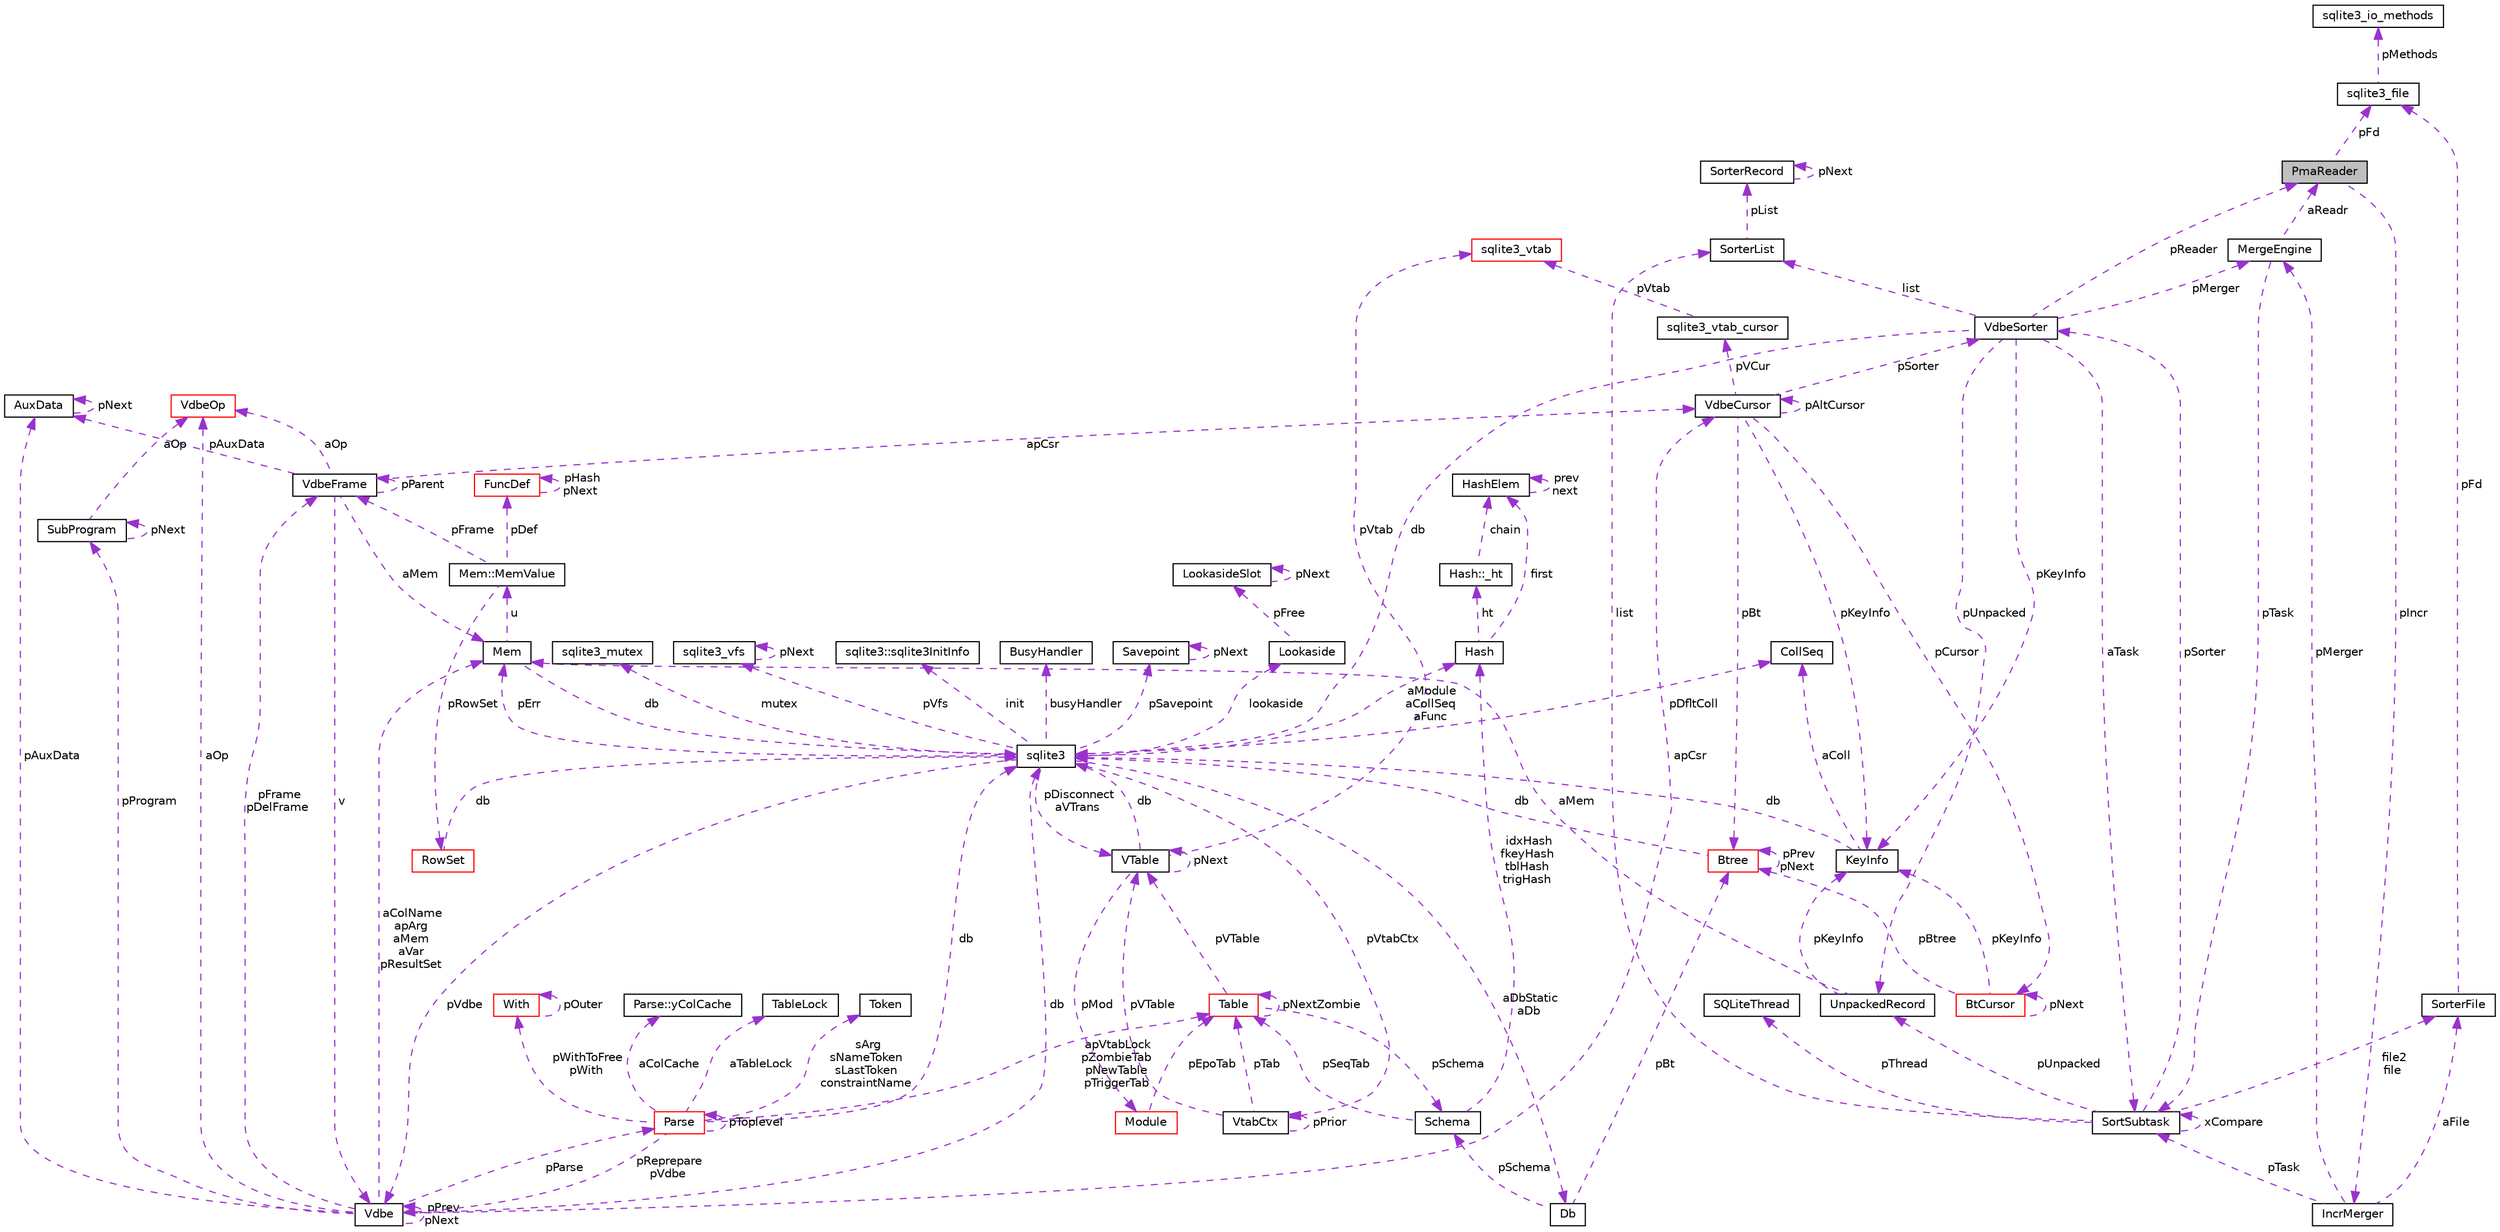 digraph "PmaReader"
{
  edge [fontname="Helvetica",fontsize="10",labelfontname="Helvetica",labelfontsize="10"];
  node [fontname="Helvetica",fontsize="10",shape=record];
  Node1 [label="PmaReader",height=0.2,width=0.4,color="black", fillcolor="grey75", style="filled", fontcolor="black"];
  Node2 -> Node1 [dir="back",color="darkorchid3",fontsize="10",style="dashed",label=" pFd" ,fontname="Helvetica"];
  Node2 [label="sqlite3_file",height=0.2,width=0.4,color="black", fillcolor="white", style="filled",URL="$structsqlite3__file.html"];
  Node3 -> Node2 [dir="back",color="darkorchid3",fontsize="10",style="dashed",label=" pMethods" ,fontname="Helvetica"];
  Node3 [label="sqlite3_io_methods",height=0.2,width=0.4,color="black", fillcolor="white", style="filled",URL="$structsqlite3__io__methods.html"];
  Node4 -> Node1 [dir="back",color="darkorchid3",fontsize="10",style="dashed",label=" pIncr" ,fontname="Helvetica"];
  Node4 [label="IncrMerger",height=0.2,width=0.4,color="black", fillcolor="white", style="filled",URL="$structIncrMerger.html"];
  Node5 -> Node4 [dir="back",color="darkorchid3",fontsize="10",style="dashed",label=" pMerger" ,fontname="Helvetica"];
  Node5 [label="MergeEngine",height=0.2,width=0.4,color="black", fillcolor="white", style="filled",URL="$structMergeEngine.html"];
  Node1 -> Node5 [dir="back",color="darkorchid3",fontsize="10",style="dashed",label=" aReadr" ,fontname="Helvetica"];
  Node6 -> Node5 [dir="back",color="darkorchid3",fontsize="10",style="dashed",label=" pTask" ,fontname="Helvetica"];
  Node6 [label="SortSubtask",height=0.2,width=0.4,color="black", fillcolor="white", style="filled",URL="$structSortSubtask.html"];
  Node7 -> Node6 [dir="back",color="darkorchid3",fontsize="10",style="dashed",label=" list" ,fontname="Helvetica"];
  Node7 [label="SorterList",height=0.2,width=0.4,color="black", fillcolor="white", style="filled",URL="$structSorterList.html"];
  Node8 -> Node7 [dir="back",color="darkorchid3",fontsize="10",style="dashed",label=" pList" ,fontname="Helvetica"];
  Node8 [label="SorterRecord",height=0.2,width=0.4,color="black", fillcolor="white", style="filled",URL="$structSorterRecord.html"];
  Node8 -> Node8 [dir="back",color="darkorchid3",fontsize="10",style="dashed",label=" pNext" ,fontname="Helvetica"];
  Node9 -> Node6 [dir="back",color="darkorchid3",fontsize="10",style="dashed",label=" pSorter" ,fontname="Helvetica"];
  Node9 [label="VdbeSorter",height=0.2,width=0.4,color="black", fillcolor="white", style="filled",URL="$structVdbeSorter.html"];
  Node7 -> Node9 [dir="back",color="darkorchid3",fontsize="10",style="dashed",label=" list" ,fontname="Helvetica"];
  Node10 -> Node9 [dir="back",color="darkorchid3",fontsize="10",style="dashed",label=" db" ,fontname="Helvetica"];
  Node10 [label="sqlite3",height=0.2,width=0.4,color="black", fillcolor="white", style="filled",URL="$structsqlite3.html"];
  Node11 -> Node10 [dir="back",color="darkorchid3",fontsize="10",style="dashed",label=" pErr" ,fontname="Helvetica"];
  Node11 [label="Mem",height=0.2,width=0.4,color="black", fillcolor="white", style="filled",URL="$structMem.html"];
  Node12 -> Node11 [dir="back",color="darkorchid3",fontsize="10",style="dashed",label=" u" ,fontname="Helvetica"];
  Node12 [label="Mem::MemValue",height=0.2,width=0.4,color="black", fillcolor="white", style="filled",URL="$unionMem_1_1MemValue.html"];
  Node13 -> Node12 [dir="back",color="darkorchid3",fontsize="10",style="dashed",label=" pFrame" ,fontname="Helvetica"];
  Node13 [label="VdbeFrame",height=0.2,width=0.4,color="black", fillcolor="white", style="filled",URL="$structVdbeFrame.html"];
  Node11 -> Node13 [dir="back",color="darkorchid3",fontsize="10",style="dashed",label=" aMem" ,fontname="Helvetica"];
  Node14 -> Node13 [dir="back",color="darkorchid3",fontsize="10",style="dashed",label=" v" ,fontname="Helvetica"];
  Node14 [label="Vdbe",height=0.2,width=0.4,color="black", fillcolor="white", style="filled",URL="$structVdbe.html"];
  Node11 -> Node14 [dir="back",color="darkorchid3",fontsize="10",style="dashed",label=" aColName\napArg\naMem\naVar\npResultSet" ,fontname="Helvetica"];
  Node14 -> Node14 [dir="back",color="darkorchid3",fontsize="10",style="dashed",label=" pPrev\npNext" ,fontname="Helvetica"];
  Node10 -> Node14 [dir="back",color="darkorchid3",fontsize="10",style="dashed",label=" db" ,fontname="Helvetica"];
  Node13 -> Node14 [dir="back",color="darkorchid3",fontsize="10",style="dashed",label=" pFrame\npDelFrame" ,fontname="Helvetica"];
  Node15 -> Node14 [dir="back",color="darkorchid3",fontsize="10",style="dashed",label=" pAuxData" ,fontname="Helvetica"];
  Node15 [label="AuxData",height=0.2,width=0.4,color="black", fillcolor="white", style="filled",URL="$structAuxData.html"];
  Node15 -> Node15 [dir="back",color="darkorchid3",fontsize="10",style="dashed",label=" pNext" ,fontname="Helvetica"];
  Node16 -> Node14 [dir="back",color="darkorchid3",fontsize="10",style="dashed",label=" pProgram" ,fontname="Helvetica"];
  Node16 [label="SubProgram",height=0.2,width=0.4,color="black", fillcolor="white", style="filled",URL="$structSubProgram.html"];
  Node16 -> Node16 [dir="back",color="darkorchid3",fontsize="10",style="dashed",label=" pNext" ,fontname="Helvetica"];
  Node17 -> Node16 [dir="back",color="darkorchid3",fontsize="10",style="dashed",label=" aOp" ,fontname="Helvetica"];
  Node17 [label="VdbeOp",height=0.2,width=0.4,color="red", fillcolor="white", style="filled",URL="$structVdbeOp.html"];
  Node18 -> Node14 [dir="back",color="darkorchid3",fontsize="10",style="dashed",label=" apCsr" ,fontname="Helvetica"];
  Node18 [label="VdbeCursor",height=0.2,width=0.4,color="black", fillcolor="white", style="filled",URL="$structVdbeCursor.html"];
  Node19 -> Node18 [dir="back",color="darkorchid3",fontsize="10",style="dashed",label=" pCursor" ,fontname="Helvetica"];
  Node19 [label="BtCursor",height=0.2,width=0.4,color="red", fillcolor="white", style="filled",URL="$structBtCursor.html"];
  Node19 -> Node19 [dir="back",color="darkorchid3",fontsize="10",style="dashed",label=" pNext" ,fontname="Helvetica"];
  Node20 -> Node19 [dir="back",color="darkorchid3",fontsize="10",style="dashed",label=" pKeyInfo" ,fontname="Helvetica"];
  Node20 [label="KeyInfo",height=0.2,width=0.4,color="black", fillcolor="white", style="filled",URL="$structKeyInfo.html"];
  Node10 -> Node20 [dir="back",color="darkorchid3",fontsize="10",style="dashed",label=" db" ,fontname="Helvetica"];
  Node21 -> Node20 [dir="back",color="darkorchid3",fontsize="10",style="dashed",label=" aColl" ,fontname="Helvetica"];
  Node21 [label="CollSeq",height=0.2,width=0.4,color="black", fillcolor="white", style="filled",URL="$structCollSeq.html"];
  Node22 -> Node19 [dir="back",color="darkorchid3",fontsize="10",style="dashed",label=" pBtree" ,fontname="Helvetica"];
  Node22 [label="Btree",height=0.2,width=0.4,color="red", fillcolor="white", style="filled",URL="$structBtree.html"];
  Node10 -> Node22 [dir="back",color="darkorchid3",fontsize="10",style="dashed",label=" db" ,fontname="Helvetica"];
  Node22 -> Node22 [dir="back",color="darkorchid3",fontsize="10",style="dashed",label=" pPrev\npNext" ,fontname="Helvetica"];
  Node23 -> Node18 [dir="back",color="darkorchid3",fontsize="10",style="dashed",label=" pVCur" ,fontname="Helvetica"];
  Node23 [label="sqlite3_vtab_cursor",height=0.2,width=0.4,color="black", fillcolor="white", style="filled",URL="$structsqlite3__vtab__cursor.html"];
  Node24 -> Node23 [dir="back",color="darkorchid3",fontsize="10",style="dashed",label=" pVtab" ,fontname="Helvetica"];
  Node24 [label="sqlite3_vtab",height=0.2,width=0.4,color="red", fillcolor="white", style="filled",URL="$structsqlite3__vtab.html"];
  Node18 -> Node18 [dir="back",color="darkorchid3",fontsize="10",style="dashed",label=" pAltCursor" ,fontname="Helvetica"];
  Node20 -> Node18 [dir="back",color="darkorchid3",fontsize="10",style="dashed",label=" pKeyInfo" ,fontname="Helvetica"];
  Node22 -> Node18 [dir="back",color="darkorchid3",fontsize="10",style="dashed",label=" pBt" ,fontname="Helvetica"];
  Node9 -> Node18 [dir="back",color="darkorchid3",fontsize="10",style="dashed",label=" pSorter" ,fontname="Helvetica"];
  Node25 -> Node14 [dir="back",color="darkorchid3",fontsize="10",style="dashed",label=" pParse" ,fontname="Helvetica"];
  Node25 [label="Parse",height=0.2,width=0.4,color="red", fillcolor="white", style="filled",URL="$structParse.html"];
  Node14 -> Node25 [dir="back",color="darkorchid3",fontsize="10",style="dashed",label=" pReprepare\npVdbe" ,fontname="Helvetica"];
  Node10 -> Node25 [dir="back",color="darkorchid3",fontsize="10",style="dashed",label=" db" ,fontname="Helvetica"];
  Node26 -> Node25 [dir="back",color="darkorchid3",fontsize="10",style="dashed",label=" aTableLock" ,fontname="Helvetica"];
  Node26 [label="TableLock",height=0.2,width=0.4,color="black", fillcolor="white", style="filled",URL="$structTableLock.html"];
  Node27 -> Node25 [dir="back",color="darkorchid3",fontsize="10",style="dashed",label=" sArg\nsNameToken\nsLastToken\nconstraintName" ,fontname="Helvetica"];
  Node27 [label="Token",height=0.2,width=0.4,color="black", fillcolor="white", style="filled",URL="$structToken.html"];
  Node28 -> Node25 [dir="back",color="darkorchid3",fontsize="10",style="dashed",label=" pWithToFree\npWith" ,fontname="Helvetica"];
  Node28 [label="With",height=0.2,width=0.4,color="red", fillcolor="white", style="filled",URL="$structWith.html"];
  Node28 -> Node28 [dir="back",color="darkorchid3",fontsize="10",style="dashed",label=" pOuter" ,fontname="Helvetica"];
  Node29 -> Node25 [dir="back",color="darkorchid3",fontsize="10",style="dashed",label=" aColCache" ,fontname="Helvetica"];
  Node29 [label="Parse::yColCache",height=0.2,width=0.4,color="black", fillcolor="white", style="filled",URL="$structParse_1_1yColCache.html"];
  Node30 -> Node25 [dir="back",color="darkorchid3",fontsize="10",style="dashed",label=" apVtabLock\npZombieTab\npNewTable\npTriggerTab" ,fontname="Helvetica"];
  Node30 [label="Table",height=0.2,width=0.4,color="red", fillcolor="white", style="filled",URL="$structTable.html"];
  Node31 -> Node30 [dir="back",color="darkorchid3",fontsize="10",style="dashed",label=" pSchema" ,fontname="Helvetica"];
  Node31 [label="Schema",height=0.2,width=0.4,color="black", fillcolor="white", style="filled",URL="$structSchema.html"];
  Node30 -> Node31 [dir="back",color="darkorchid3",fontsize="10",style="dashed",label=" pSeqTab" ,fontname="Helvetica"];
  Node32 -> Node31 [dir="back",color="darkorchid3",fontsize="10",style="dashed",label=" idxHash\nfkeyHash\ntblHash\ntrigHash" ,fontname="Helvetica"];
  Node32 [label="Hash",height=0.2,width=0.4,color="black", fillcolor="white", style="filled",URL="$structHash.html"];
  Node33 -> Node32 [dir="back",color="darkorchid3",fontsize="10",style="dashed",label=" ht" ,fontname="Helvetica"];
  Node33 [label="Hash::_ht",height=0.2,width=0.4,color="black", fillcolor="white", style="filled",URL="$structHash_1_1__ht.html"];
  Node34 -> Node33 [dir="back",color="darkorchid3",fontsize="10",style="dashed",label=" chain" ,fontname="Helvetica"];
  Node34 [label="HashElem",height=0.2,width=0.4,color="black", fillcolor="white", style="filled",URL="$structHashElem.html"];
  Node34 -> Node34 [dir="back",color="darkorchid3",fontsize="10",style="dashed",label=" prev\nnext" ,fontname="Helvetica"];
  Node34 -> Node32 [dir="back",color="darkorchid3",fontsize="10",style="dashed",label=" first" ,fontname="Helvetica"];
  Node35 -> Node30 [dir="back",color="darkorchid3",fontsize="10",style="dashed",label=" pVTable" ,fontname="Helvetica"];
  Node35 [label="VTable",height=0.2,width=0.4,color="black", fillcolor="white", style="filled",URL="$structVTable.html"];
  Node10 -> Node35 [dir="back",color="darkorchid3",fontsize="10",style="dashed",label=" db" ,fontname="Helvetica"];
  Node35 -> Node35 [dir="back",color="darkorchid3",fontsize="10",style="dashed",label=" pNext" ,fontname="Helvetica"];
  Node36 -> Node35 [dir="back",color="darkorchid3",fontsize="10",style="dashed",label=" pMod" ,fontname="Helvetica"];
  Node36 [label="Module",height=0.2,width=0.4,color="red", fillcolor="white", style="filled",URL="$structModule.html"];
  Node30 -> Node36 [dir="back",color="darkorchid3",fontsize="10",style="dashed",label=" pEpoTab" ,fontname="Helvetica"];
  Node24 -> Node35 [dir="back",color="darkorchid3",fontsize="10",style="dashed",label=" pVtab" ,fontname="Helvetica"];
  Node30 -> Node30 [dir="back",color="darkorchid3",fontsize="10",style="dashed",label=" pNextZombie" ,fontname="Helvetica"];
  Node25 -> Node25 [dir="back",color="darkorchid3",fontsize="10",style="dashed",label=" pToplevel" ,fontname="Helvetica"];
  Node17 -> Node14 [dir="back",color="darkorchid3",fontsize="10",style="dashed",label=" aOp" ,fontname="Helvetica"];
  Node13 -> Node13 [dir="back",color="darkorchid3",fontsize="10",style="dashed",label=" pParent" ,fontname="Helvetica"];
  Node15 -> Node13 [dir="back",color="darkorchid3",fontsize="10",style="dashed",label=" pAuxData" ,fontname="Helvetica"];
  Node18 -> Node13 [dir="back",color="darkorchid3",fontsize="10",style="dashed",label=" apCsr" ,fontname="Helvetica"];
  Node17 -> Node13 [dir="back",color="darkorchid3",fontsize="10",style="dashed",label=" aOp" ,fontname="Helvetica"];
  Node37 -> Node12 [dir="back",color="darkorchid3",fontsize="10",style="dashed",label=" pRowSet" ,fontname="Helvetica"];
  Node37 [label="RowSet",height=0.2,width=0.4,color="red", fillcolor="white", style="filled",URL="$structRowSet.html"];
  Node10 -> Node37 [dir="back",color="darkorchid3",fontsize="10",style="dashed",label=" db" ,fontname="Helvetica"];
  Node38 -> Node12 [dir="back",color="darkorchid3",fontsize="10",style="dashed",label=" pDef" ,fontname="Helvetica"];
  Node38 [label="FuncDef",height=0.2,width=0.4,color="red", fillcolor="white", style="filled",URL="$structFuncDef.html"];
  Node38 -> Node38 [dir="back",color="darkorchid3",fontsize="10",style="dashed",label=" pHash\npNext" ,fontname="Helvetica"];
  Node10 -> Node11 [dir="back",color="darkorchid3",fontsize="10",style="dashed",label=" db" ,fontname="Helvetica"];
  Node14 -> Node10 [dir="back",color="darkorchid3",fontsize="10",style="dashed",label=" pVdbe" ,fontname="Helvetica"];
  Node39 -> Node10 [dir="back",color="darkorchid3",fontsize="10",style="dashed",label=" pSavepoint" ,fontname="Helvetica"];
  Node39 [label="Savepoint",height=0.2,width=0.4,color="black", fillcolor="white", style="filled",URL="$structSavepoint.html"];
  Node39 -> Node39 [dir="back",color="darkorchid3",fontsize="10",style="dashed",label=" pNext" ,fontname="Helvetica"];
  Node40 -> Node10 [dir="back",color="darkorchid3",fontsize="10",style="dashed",label=" lookaside" ,fontname="Helvetica"];
  Node40 [label="Lookaside",height=0.2,width=0.4,color="black", fillcolor="white", style="filled",URL="$structLookaside.html"];
  Node41 -> Node40 [dir="back",color="darkorchid3",fontsize="10",style="dashed",label=" pFree" ,fontname="Helvetica"];
  Node41 [label="LookasideSlot",height=0.2,width=0.4,color="black", fillcolor="white", style="filled",URL="$structLookasideSlot.html"];
  Node41 -> Node41 [dir="back",color="darkorchid3",fontsize="10",style="dashed",label=" pNext" ,fontname="Helvetica"];
  Node42 -> Node10 [dir="back",color="darkorchid3",fontsize="10",style="dashed",label=" mutex" ,fontname="Helvetica"];
  Node42 [label="sqlite3_mutex",height=0.2,width=0.4,color="black", fillcolor="white", style="filled",URL="$structsqlite3__mutex.html"];
  Node43 -> Node10 [dir="back",color="darkorchid3",fontsize="10",style="dashed",label=" pVfs" ,fontname="Helvetica"];
  Node43 [label="sqlite3_vfs",height=0.2,width=0.4,color="black", fillcolor="white", style="filled",URL="$structsqlite3__vfs.html"];
  Node43 -> Node43 [dir="back",color="darkorchid3",fontsize="10",style="dashed",label=" pNext" ,fontname="Helvetica"];
  Node44 -> Node10 [dir="back",color="darkorchid3",fontsize="10",style="dashed",label=" init" ,fontname="Helvetica"];
  Node44 [label="sqlite3::sqlite3InitInfo",height=0.2,width=0.4,color="black", fillcolor="white", style="filled",URL="$structsqlite3_1_1sqlite3InitInfo.html"];
  Node45 -> Node10 [dir="back",color="darkorchid3",fontsize="10",style="dashed",label=" busyHandler" ,fontname="Helvetica"];
  Node45 [label="BusyHandler",height=0.2,width=0.4,color="black", fillcolor="white", style="filled",URL="$structBusyHandler.html"];
  Node46 -> Node10 [dir="back",color="darkorchid3",fontsize="10",style="dashed",label=" pVtabCtx" ,fontname="Helvetica"];
  Node46 [label="VtabCtx",height=0.2,width=0.4,color="black", fillcolor="white", style="filled",URL="$structVtabCtx.html"];
  Node46 -> Node46 [dir="back",color="darkorchid3",fontsize="10",style="dashed",label=" pPrior" ,fontname="Helvetica"];
  Node35 -> Node46 [dir="back",color="darkorchid3",fontsize="10",style="dashed",label=" pVTable" ,fontname="Helvetica"];
  Node30 -> Node46 [dir="back",color="darkorchid3",fontsize="10",style="dashed",label=" pTab" ,fontname="Helvetica"];
  Node21 -> Node10 [dir="back",color="darkorchid3",fontsize="10",style="dashed",label=" pDfltColl" ,fontname="Helvetica"];
  Node35 -> Node10 [dir="back",color="darkorchid3",fontsize="10",style="dashed",label=" pDisconnect\naVTrans" ,fontname="Helvetica"];
  Node47 -> Node10 [dir="back",color="darkorchid3",fontsize="10",style="dashed",label=" aDbStatic\naDb" ,fontname="Helvetica"];
  Node47 [label="Db",height=0.2,width=0.4,color="black", fillcolor="white", style="filled",URL="$structDb.html"];
  Node31 -> Node47 [dir="back",color="darkorchid3",fontsize="10",style="dashed",label=" pSchema" ,fontname="Helvetica"];
  Node22 -> Node47 [dir="back",color="darkorchid3",fontsize="10",style="dashed",label=" pBt" ,fontname="Helvetica"];
  Node32 -> Node10 [dir="back",color="darkorchid3",fontsize="10",style="dashed",label=" aModule\naCollSeq\naFunc" ,fontname="Helvetica"];
  Node5 -> Node9 [dir="back",color="darkorchid3",fontsize="10",style="dashed",label=" pMerger" ,fontname="Helvetica"];
  Node1 -> Node9 [dir="back",color="darkorchid3",fontsize="10",style="dashed",label=" pReader" ,fontname="Helvetica"];
  Node20 -> Node9 [dir="back",color="darkorchid3",fontsize="10",style="dashed",label=" pKeyInfo" ,fontname="Helvetica"];
  Node48 -> Node9 [dir="back",color="darkorchid3",fontsize="10",style="dashed",label=" pUnpacked" ,fontname="Helvetica"];
  Node48 [label="UnpackedRecord",height=0.2,width=0.4,color="black", fillcolor="white", style="filled",URL="$structUnpackedRecord.html"];
  Node11 -> Node48 [dir="back",color="darkorchid3",fontsize="10",style="dashed",label=" aMem" ,fontname="Helvetica"];
  Node20 -> Node48 [dir="back",color="darkorchid3",fontsize="10",style="dashed",label=" pKeyInfo" ,fontname="Helvetica"];
  Node6 -> Node9 [dir="back",color="darkorchid3",fontsize="10",style="dashed",label=" aTask" ,fontname="Helvetica"];
  Node49 -> Node6 [dir="back",color="darkorchid3",fontsize="10",style="dashed",label=" pThread" ,fontname="Helvetica"];
  Node49 [label="SQLiteThread",height=0.2,width=0.4,color="black", fillcolor="white", style="filled",URL="$structSQLiteThread.html"];
  Node48 -> Node6 [dir="back",color="darkorchid3",fontsize="10",style="dashed",label=" pUnpacked" ,fontname="Helvetica"];
  Node50 -> Node6 [dir="back",color="darkorchid3",fontsize="10",style="dashed",label=" file2\nfile" ,fontname="Helvetica"];
  Node50 [label="SorterFile",height=0.2,width=0.4,color="black", fillcolor="white", style="filled",URL="$structSorterFile.html"];
  Node2 -> Node50 [dir="back",color="darkorchid3",fontsize="10",style="dashed",label=" pFd" ,fontname="Helvetica"];
  Node6 -> Node6 [dir="back",color="darkorchid3",fontsize="10",style="dashed",label=" xCompare" ,fontname="Helvetica"];
  Node50 -> Node4 [dir="back",color="darkorchid3",fontsize="10",style="dashed",label=" aFile" ,fontname="Helvetica"];
  Node6 -> Node4 [dir="back",color="darkorchid3",fontsize="10",style="dashed",label=" pTask" ,fontname="Helvetica"];
}
